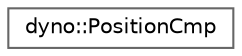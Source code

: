 digraph "Graphical Class Hierarchy"
{
 // LATEX_PDF_SIZE
  bgcolor="transparent";
  edge [fontname=Helvetica,fontsize=10,labelfontname=Helvetica,labelfontsize=10];
  node [fontname=Helvetica,fontsize=10,shape=box,height=0.2,width=0.4];
  rankdir="LR";
  Node0 [id="Node000000",label="dyno::PositionCmp",height=0.2,width=0.4,color="grey40", fillcolor="white", style="filled",URL="$structdyno_1_1_position_cmp.html",tooltip=" "];
}
